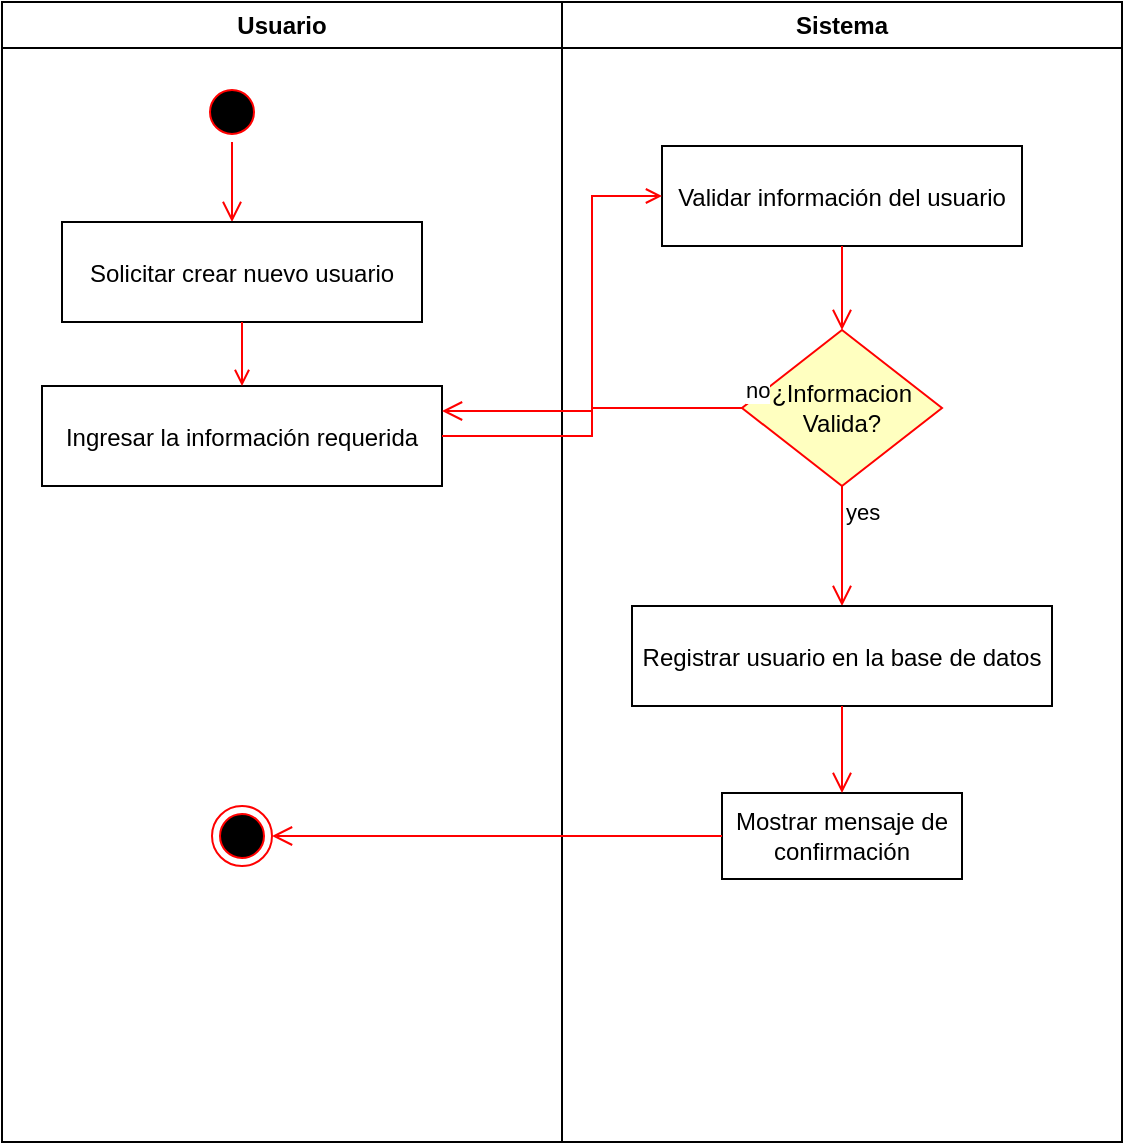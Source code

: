 <mxfile version="24.2.1" type="google">
  <diagram name="Page-1" id="e7e014a7-5840-1c2e-5031-d8a46d1fe8dd">
    <mxGraphModel grid="1" page="1" gridSize="10" guides="1" tooltips="1" connect="1" arrows="1" fold="1" pageScale="1" pageWidth="1169" pageHeight="826" background="none" math="0" shadow="0">
      <root>
        <mxCell id="0" />
        <mxCell id="1" parent="0" />
        <mxCell id="2" value="Usuario" style="swimlane;whiteSpace=wrap" vertex="1" parent="1">
          <mxGeometry x="165" y="128" width="280" height="570" as="geometry" />
        </mxCell>
        <mxCell id="5" value="" style="ellipse;shape=startState;fillColor=#000000;strokeColor=#ff0000;" vertex="1" parent="2">
          <mxGeometry x="100" y="40" width="30" height="30" as="geometry" />
        </mxCell>
        <mxCell id="6" value="" style="edgeStyle=elbowEdgeStyle;elbow=horizontal;verticalAlign=bottom;endArrow=open;endSize=8;strokeColor=#FF0000;endFill=1;rounded=0" edge="1" parent="2" source="5" target="7">
          <mxGeometry x="100" y="40" as="geometry">
            <mxPoint x="115" y="110" as="targetPoint" />
          </mxGeometry>
        </mxCell>
        <mxCell id="7" value="Solicitar crear nuevo usuario" style="" vertex="1" parent="2">
          <mxGeometry x="30" y="110" width="180" height="50" as="geometry" />
        </mxCell>
        <mxCell id="8" value="Ingresar la información requerida" style="" vertex="1" parent="2">
          <mxGeometry x="20" y="192" width="200" height="50" as="geometry" />
        </mxCell>
        <mxCell id="9" value="" style="endArrow=open;strokeColor=#FF0000;endFill=1;rounded=0" edge="1" parent="2" source="7" target="8">
          <mxGeometry relative="1" as="geometry" />
        </mxCell>
        <mxCell id="A2w65zCvAoBj9SVYIWGa-44" value="yes" style="edgeStyle=orthogonalEdgeStyle;html=1;align=left;verticalAlign=top;endArrow=open;endSize=8;strokeColor=#ff0000;rounded=0;exitX=0.5;exitY=1;exitDx=0;exitDy=0;" edge="1" parent="2" source="A2w65zCvAoBj9SVYIWGa-42">
          <mxGeometry x="-1" relative="1" as="geometry">
            <mxPoint x="420" y="302" as="targetPoint" />
            <Array as="points">
              <mxPoint x="420" y="292" />
              <mxPoint x="420" y="292" />
            </Array>
          </mxGeometry>
        </mxCell>
        <mxCell id="A2w65zCvAoBj9SVYIWGa-53" value="" style="ellipse;html=1;shape=endState;fillColor=#000000;strokeColor=#ff0000;" vertex="1" parent="2">
          <mxGeometry x="105" y="402" width="30" height="30" as="geometry" />
        </mxCell>
        <mxCell id="3" value="Sistema" style="swimlane;whiteSpace=wrap" vertex="1" parent="1">
          <mxGeometry x="445" y="128" width="280" height="570" as="geometry" />
        </mxCell>
        <mxCell id="10" value="Validar información del usuario" style="" vertex="1" parent="3">
          <mxGeometry x="50" y="72" width="180" height="50" as="geometry" />
        </mxCell>
        <mxCell id="A2w65zCvAoBj9SVYIWGa-42" value="¿Informacion Valida?" style="rhombus;whiteSpace=wrap;html=1;fontColor=#000000;fillColor=#ffffc0;strokeColor=#ff0000;" vertex="1" parent="3">
          <mxGeometry x="90" y="164" width="100" height="78" as="geometry" />
        </mxCell>
        <mxCell id="A2w65zCvAoBj9SVYIWGa-46" value="Registrar usuario en la base de datos" style="" vertex="1" parent="3">
          <mxGeometry x="35" y="302" width="210" height="50" as="geometry" />
        </mxCell>
        <mxCell id="A2w65zCvAoBj9SVYIWGa-49" value="Mostrar mensaje de confirmación" style="whiteSpace=wrap;html=1;" vertex="1" parent="3">
          <mxGeometry x="80" y="395.5" width="120" height="43" as="geometry" />
        </mxCell>
        <mxCell id="A2w65zCvAoBj9SVYIWGa-54" value="" style="edgeStyle=elbowEdgeStyle;elbow=horizontal;verticalAlign=bottom;endArrow=open;endSize=8;strokeColor=#FF0000;endFill=1;rounded=0;exitX=0.5;exitY=1;exitDx=0;exitDy=0;entryX=0.5;entryY=0;entryDx=0;entryDy=0;" edge="1" parent="3" source="10" target="A2w65zCvAoBj9SVYIWGa-42">
          <mxGeometry x="-345" y="-88" as="geometry">
            <mxPoint x="-45" y="132" as="targetPoint" />
            <mxPoint x="-160" y="80" as="sourcePoint" />
            <Array as="points">
              <mxPoint x="140" y="142" />
            </Array>
          </mxGeometry>
        </mxCell>
        <mxCell id="A2w65zCvAoBj9SVYIWGa-55" value="" style="edgeStyle=elbowEdgeStyle;elbow=horizontal;verticalAlign=bottom;endArrow=open;endSize=8;strokeColor=#FF0000;endFill=1;rounded=0;exitX=0.5;exitY=1;exitDx=0;exitDy=0;" edge="1" parent="3" source="A2w65zCvAoBj9SVYIWGa-46" target="A2w65zCvAoBj9SVYIWGa-49">
          <mxGeometry x="-345" y="-88" as="geometry">
            <mxPoint x="-150" y="130" as="targetPoint" />
            <mxPoint x="95" y="362" as="sourcePoint" />
          </mxGeometry>
        </mxCell>
        <mxCell id="11" value="" style="endArrow=open;strokeColor=#FF0000;endFill=1;rounded=0;entryX=0;entryY=0.5;entryDx=0;entryDy=0;" edge="1" parent="1" source="8" target="10">
          <mxGeometry relative="1" as="geometry">
            <Array as="points">
              <mxPoint x="460" y="345" />
              <mxPoint x="460" y="290" />
              <mxPoint x="460" y="225" />
            </Array>
          </mxGeometry>
        </mxCell>
        <mxCell id="A2w65zCvAoBj9SVYIWGa-43" value="no" style="edgeStyle=orthogonalEdgeStyle;html=1;align=left;verticalAlign=bottom;endArrow=open;endSize=8;strokeColor=#ff0000;rounded=0;entryX=1;entryY=0.25;entryDx=0;entryDy=0;" edge="1" parent="1" source="A2w65zCvAoBj9SVYIWGa-42" target="8">
          <mxGeometry x="-1" relative="1" as="geometry">
            <mxPoint x="410" y="320" as="targetPoint" />
          </mxGeometry>
        </mxCell>
        <mxCell id="A2w65zCvAoBj9SVYIWGa-57" value="" style="edgeStyle=elbowEdgeStyle;elbow=horizontal;verticalAlign=bottom;endArrow=open;endSize=8;strokeColor=#FF0000;endFill=1;rounded=0;exitX=0;exitY=0.5;exitDx=0;exitDy=0;entryX=1;entryY=0.5;entryDx=0;entryDy=0;" edge="1" parent="1" source="A2w65zCvAoBj9SVYIWGa-49" target="A2w65zCvAoBj9SVYIWGa-53">
          <mxGeometry x="-345" y="-88" as="geometry">
            <mxPoint x="595" y="534" as="targetPoint" />
            <mxPoint x="595" y="490" as="sourcePoint" />
          </mxGeometry>
        </mxCell>
      </root>
    </mxGraphModel>
  </diagram>
</mxfile>
